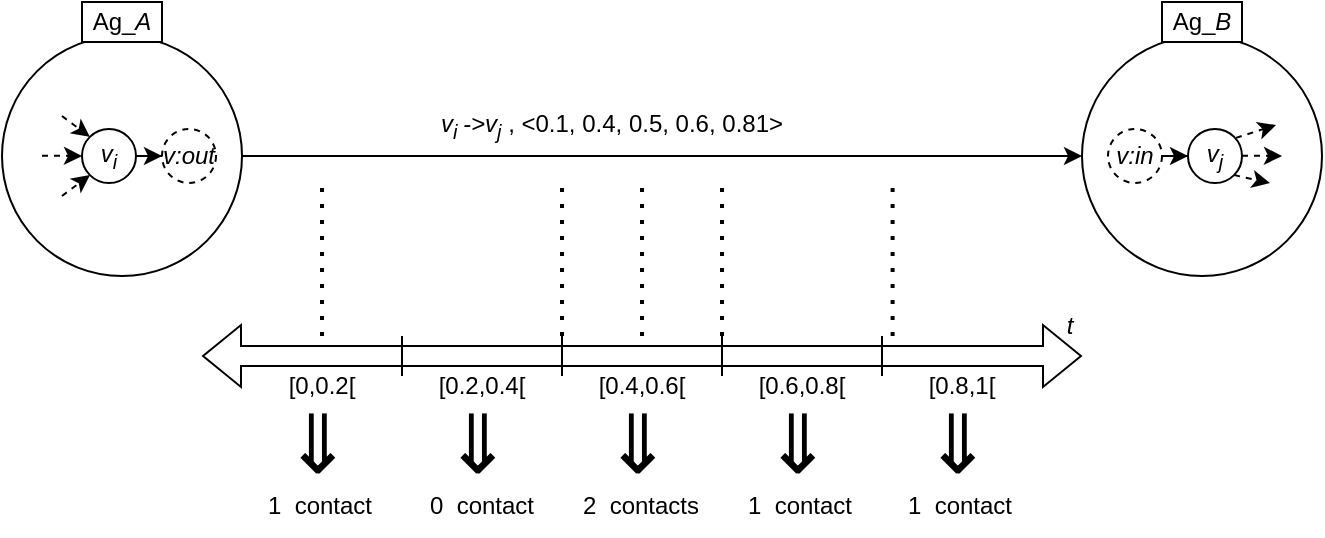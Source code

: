 <mxfile version="24.1.0" type="github">
  <diagram name="Page-1" id="LqIAJE4S_lniL55LiCI9">
    <mxGraphModel dx="845" dy="518" grid="1" gridSize="10" guides="1" tooltips="1" connect="1" arrows="1" fold="1" page="1" pageScale="1" pageWidth="827" pageHeight="1169" math="0" shadow="0">
      <root>
        <mxCell id="0" />
        <mxCell id="1" parent="0" />
        <mxCell id="yN322FvcS3JYn2dd1io0-1" value="" style="endArrow=classic;html=1;rounded=0;" edge="1" parent="1" source="yN322FvcS3JYn2dd1io0-4" target="yN322FvcS3JYn2dd1io0-5">
          <mxGeometry width="50" height="50" relative="1" as="geometry">
            <mxPoint x="200" y="500" as="sourcePoint" />
            <mxPoint x="640" y="500" as="targetPoint" />
          </mxGeometry>
        </mxCell>
        <mxCell id="yN322FvcS3JYn2dd1io0-3" value="&lt;i&gt;v&lt;sub&gt;i &lt;/sub&gt;-&amp;gt;v&lt;sub&gt;j&lt;/sub&gt;&lt;/i&gt; , &amp;lt;0.1, 0.4, 0.5, 0.6, 0.81&amp;gt;" style="text;html=1;align=center;verticalAlign=middle;whiteSpace=wrap;rounded=0;" vertex="1" parent="1">
          <mxGeometry x="270" y="470" width="230" height="30" as="geometry" />
        </mxCell>
        <mxCell id="yN322FvcS3JYn2dd1io0-4" value="" style="ellipse;whiteSpace=wrap;html=1;aspect=fixed;" vertex="1" parent="1">
          <mxGeometry x="80" y="440" width="120" height="120" as="geometry" />
        </mxCell>
        <mxCell id="yN322FvcS3JYn2dd1io0-5" value="" style="ellipse;whiteSpace=wrap;html=1;aspect=fixed;" vertex="1" parent="1">
          <mxGeometry x="620" y="440" width="120" height="120" as="geometry" />
        </mxCell>
        <mxCell id="yN322FvcS3JYn2dd1io0-6" value="Ag_&lt;i&gt;A&lt;/i&gt;" style="rounded=0;whiteSpace=wrap;html=1;" vertex="1" parent="1">
          <mxGeometry x="120" y="423" width="40" height="20" as="geometry" />
        </mxCell>
        <mxCell id="yN322FvcS3JYn2dd1io0-7" value="Ag_&lt;i&gt;B&lt;/i&gt;" style="rounded=0;whiteSpace=wrap;html=1;" vertex="1" parent="1">
          <mxGeometry x="660" y="423" width="40" height="20" as="geometry" />
        </mxCell>
        <mxCell id="yN322FvcS3JYn2dd1io0-8" value="" style="shape=flexArrow;endArrow=classic;startArrow=classic;html=1;rounded=0;" edge="1" parent="1">
          <mxGeometry width="100" height="100" relative="1" as="geometry">
            <mxPoint x="180" y="600" as="sourcePoint" />
            <mxPoint x="620" y="600" as="targetPoint" />
          </mxGeometry>
        </mxCell>
        <mxCell id="yN322FvcS3JYn2dd1io0-9" value="" style="endArrow=none;html=1;rounded=0;" edge="1" parent="1">
          <mxGeometry width="50" height="50" relative="1" as="geometry">
            <mxPoint x="280" y="610" as="sourcePoint" />
            <mxPoint x="280" y="590" as="targetPoint" />
          </mxGeometry>
        </mxCell>
        <mxCell id="yN322FvcS3JYn2dd1io0-10" value="" style="endArrow=none;html=1;rounded=0;" edge="1" parent="1">
          <mxGeometry width="50" height="50" relative="1" as="geometry">
            <mxPoint x="360" y="610" as="sourcePoint" />
            <mxPoint x="360" y="590" as="targetPoint" />
          </mxGeometry>
        </mxCell>
        <mxCell id="yN322FvcS3JYn2dd1io0-11" value="" style="endArrow=none;html=1;rounded=0;" edge="1" parent="1">
          <mxGeometry width="50" height="50" relative="1" as="geometry">
            <mxPoint x="440" y="610" as="sourcePoint" />
            <mxPoint x="440" y="590" as="targetPoint" />
          </mxGeometry>
        </mxCell>
        <mxCell id="yN322FvcS3JYn2dd1io0-12" value="" style="endArrow=none;html=1;rounded=0;" edge="1" parent="1">
          <mxGeometry width="50" height="50" relative="1" as="geometry">
            <mxPoint x="520" y="610" as="sourcePoint" />
            <mxPoint x="520" y="590" as="targetPoint" />
          </mxGeometry>
        </mxCell>
        <mxCell id="yN322FvcS3JYn2dd1io0-13" value="[0,0.2[" style="text;html=1;align=center;verticalAlign=middle;whiteSpace=wrap;rounded=0;" vertex="1" parent="1">
          <mxGeometry x="210" y="600" width="60" height="30" as="geometry" />
        </mxCell>
        <mxCell id="yN322FvcS3JYn2dd1io0-14" value="[0.2,0.4[" style="text;html=1;align=center;verticalAlign=middle;whiteSpace=wrap;rounded=0;" vertex="1" parent="1">
          <mxGeometry x="290" y="600" width="60" height="30" as="geometry" />
        </mxCell>
        <mxCell id="yN322FvcS3JYn2dd1io0-15" value="[0.4,0.6[" style="text;html=1;align=center;verticalAlign=middle;whiteSpace=wrap;rounded=0;" vertex="1" parent="1">
          <mxGeometry x="370" y="600" width="60" height="30" as="geometry" />
        </mxCell>
        <mxCell id="yN322FvcS3JYn2dd1io0-16" value="[0.6,0.8[" style="text;html=1;align=center;verticalAlign=middle;whiteSpace=wrap;rounded=0;" vertex="1" parent="1">
          <mxGeometry x="450" y="600" width="60" height="30" as="geometry" />
        </mxCell>
        <mxCell id="yN322FvcS3JYn2dd1io0-17" value="[0.8,1[" style="text;html=1;align=center;verticalAlign=middle;whiteSpace=wrap;rounded=0;" vertex="1" parent="1">
          <mxGeometry x="530" y="600" width="60" height="30" as="geometry" />
        </mxCell>
        <mxCell id="yN322FvcS3JYn2dd1io0-18" value="" style="endArrow=none;dashed=1;html=1;dashPattern=1 3;strokeWidth=2;rounded=0;" edge="1" parent="1">
          <mxGeometry width="50" height="50" relative="1" as="geometry">
            <mxPoint x="240" y="590" as="sourcePoint" />
            <mxPoint x="240" y="510" as="targetPoint" />
          </mxGeometry>
        </mxCell>
        <mxCell id="yN322FvcS3JYn2dd1io0-19" value="" style="endArrow=none;dashed=1;html=1;dashPattern=1 3;strokeWidth=2;rounded=0;" edge="1" parent="1">
          <mxGeometry width="50" height="50" relative="1" as="geometry">
            <mxPoint x="360" y="590" as="sourcePoint" />
            <mxPoint x="360" y="510" as="targetPoint" />
          </mxGeometry>
        </mxCell>
        <mxCell id="yN322FvcS3JYn2dd1io0-20" value="" style="endArrow=none;dashed=1;html=1;dashPattern=1 3;strokeWidth=2;rounded=0;" edge="1" parent="1">
          <mxGeometry width="50" height="50" relative="1" as="geometry">
            <mxPoint x="400" y="590" as="sourcePoint" />
            <mxPoint x="400" y="510" as="targetPoint" />
          </mxGeometry>
        </mxCell>
        <mxCell id="yN322FvcS3JYn2dd1io0-21" value="" style="endArrow=none;dashed=1;html=1;dashPattern=1 3;strokeWidth=2;rounded=0;" edge="1" parent="1">
          <mxGeometry width="50" height="50" relative="1" as="geometry">
            <mxPoint x="440" y="590" as="sourcePoint" />
            <mxPoint x="440" y="510" as="targetPoint" />
          </mxGeometry>
        </mxCell>
        <mxCell id="yN322FvcS3JYn2dd1io0-22" value="" style="endArrow=none;dashed=1;html=1;dashPattern=1 3;strokeWidth=2;rounded=0;" edge="1" parent="1">
          <mxGeometry width="50" height="50" relative="1" as="geometry">
            <mxPoint x="525.31" y="590" as="sourcePoint" />
            <mxPoint x="525.31" y="510" as="targetPoint" />
          </mxGeometry>
        </mxCell>
        <mxCell id="yN322FvcS3JYn2dd1io0-26" value="&lt;font style=&quot;font-size: 41px;&quot;&gt;⇒&lt;/font&gt;" style="text;html=1;align=center;verticalAlign=middle;resizable=0;points=[];autosize=1;strokeColor=none;fillColor=none;rotation=90;" vertex="1" parent="1">
          <mxGeometry x="214" y="613" width="50" height="60" as="geometry" />
        </mxCell>
        <mxCell id="yN322FvcS3JYn2dd1io0-27" value="&lt;font style=&quot;font-size: 41px;&quot;&gt;⇒&lt;/font&gt;" style="text;html=1;align=center;verticalAlign=middle;resizable=0;points=[];autosize=1;strokeColor=none;fillColor=none;rotation=90;" vertex="1" parent="1">
          <mxGeometry x="294" y="613" width="50" height="60" as="geometry" />
        </mxCell>
        <mxCell id="yN322FvcS3JYn2dd1io0-28" value="&lt;font style=&quot;font-size: 41px;&quot;&gt;⇒&lt;/font&gt;" style="text;html=1;align=center;verticalAlign=middle;resizable=0;points=[];autosize=1;strokeColor=none;fillColor=none;rotation=90;" vertex="1" parent="1">
          <mxGeometry x="374" y="613" width="50" height="60" as="geometry" />
        </mxCell>
        <mxCell id="yN322FvcS3JYn2dd1io0-29" value="&lt;font style=&quot;font-size: 41px;&quot;&gt;⇒&lt;/font&gt;" style="text;html=1;align=center;verticalAlign=middle;resizable=0;points=[];autosize=1;strokeColor=none;fillColor=none;rotation=90;" vertex="1" parent="1">
          <mxGeometry x="454" y="613" width="50" height="60" as="geometry" />
        </mxCell>
        <mxCell id="yN322FvcS3JYn2dd1io0-30" value="&lt;font style=&quot;font-size: 41px;&quot;&gt;⇒&lt;/font&gt;" style="text;html=1;align=center;verticalAlign=middle;resizable=0;points=[];autosize=1;strokeColor=none;fillColor=none;rotation=90;" vertex="1" parent="1">
          <mxGeometry x="534" y="613" width="50" height="60" as="geometry" />
        </mxCell>
        <mxCell id="yN322FvcS3JYn2dd1io0-31" value="1&amp;nbsp; contact" style="text;html=1;align=center;verticalAlign=middle;whiteSpace=wrap;rounded=0;" vertex="1" parent="1">
          <mxGeometry x="209" y="660" width="60" height="30" as="geometry" />
        </mxCell>
        <mxCell id="yN322FvcS3JYn2dd1io0-32" value="0&amp;nbsp; contact" style="text;html=1;align=center;verticalAlign=middle;whiteSpace=wrap;rounded=0;" vertex="1" parent="1">
          <mxGeometry x="290" y="660" width="60" height="30" as="geometry" />
        </mxCell>
        <mxCell id="yN322FvcS3JYn2dd1io0-33" value="2&amp;nbsp; contacts" style="text;html=1;align=center;verticalAlign=middle;whiteSpace=wrap;rounded=0;" vertex="1" parent="1">
          <mxGeometry x="364.5" y="660" width="69" height="30" as="geometry" />
        </mxCell>
        <mxCell id="yN322FvcS3JYn2dd1io0-34" value="1&amp;nbsp; contact" style="text;html=1;align=center;verticalAlign=middle;whiteSpace=wrap;rounded=0;" vertex="1" parent="1">
          <mxGeometry x="449" y="660" width="60" height="30" as="geometry" />
        </mxCell>
        <mxCell id="yN322FvcS3JYn2dd1io0-35" value="1&amp;nbsp; contact" style="text;html=1;align=center;verticalAlign=middle;whiteSpace=wrap;rounded=0;" vertex="1" parent="1">
          <mxGeometry x="529" y="660" width="60" height="30" as="geometry" />
        </mxCell>
        <mxCell id="yN322FvcS3JYn2dd1io0-38" value="" style="edgeStyle=orthogonalEdgeStyle;rounded=0;orthogonalLoop=1;jettySize=auto;html=1;" edge="1" parent="1" source="yN322FvcS3JYn2dd1io0-36" target="yN322FvcS3JYn2dd1io0-37">
          <mxGeometry relative="1" as="geometry" />
        </mxCell>
        <mxCell id="yN322FvcS3JYn2dd1io0-36" value="&lt;i&gt;v&lt;sub&gt;i&lt;/sub&gt;&lt;/i&gt;" style="ellipse;whiteSpace=wrap;html=1;aspect=fixed;" vertex="1" parent="1">
          <mxGeometry x="120" y="486.5" width="27" height="27" as="geometry" />
        </mxCell>
        <mxCell id="yN322FvcS3JYn2dd1io0-37" value="&lt;i&gt;v:out&lt;/i&gt;" style="ellipse;whiteSpace=wrap;html=1;aspect=fixed;dashed=1;" vertex="1" parent="1">
          <mxGeometry x="160" y="486.5" width="27" height="27" as="geometry" />
        </mxCell>
        <mxCell id="yN322FvcS3JYn2dd1io0-39" value="" style="edgeStyle=orthogonalEdgeStyle;rounded=0;orthogonalLoop=1;jettySize=auto;html=1;" edge="1" parent="1" source="yN322FvcS3JYn2dd1io0-40" target="yN322FvcS3JYn2dd1io0-41">
          <mxGeometry relative="1" as="geometry" />
        </mxCell>
        <mxCell id="yN322FvcS3JYn2dd1io0-40" value="&lt;i&gt;v:in&lt;/i&gt;" style="ellipse;whiteSpace=wrap;html=1;aspect=fixed;dashed=1;" vertex="1" parent="1">
          <mxGeometry x="633" y="486.5" width="27" height="27" as="geometry" />
        </mxCell>
        <mxCell id="yN322FvcS3JYn2dd1io0-41" value="&lt;i&gt;v&lt;sub&gt;j&lt;/sub&gt;&lt;/i&gt;" style="ellipse;whiteSpace=wrap;html=1;aspect=fixed;" vertex="1" parent="1">
          <mxGeometry x="673" y="486.5" width="27" height="27" as="geometry" />
        </mxCell>
        <mxCell id="yN322FvcS3JYn2dd1io0-42" value="" style="endArrow=classic;html=1;rounded=0;entryX=0;entryY=0.5;entryDx=0;entryDy=0;dashed=1;" edge="1" parent="1" target="yN322FvcS3JYn2dd1io0-36">
          <mxGeometry width="50" height="50" relative="1" as="geometry">
            <mxPoint x="100" y="499.83" as="sourcePoint" />
            <mxPoint x="120" y="500.17" as="targetPoint" />
          </mxGeometry>
        </mxCell>
        <mxCell id="yN322FvcS3JYn2dd1io0-43" value="" style="endArrow=classic;html=1;rounded=0;entryX=0;entryY=1;entryDx=0;entryDy=0;dashed=1;" edge="1" parent="1" target="yN322FvcS3JYn2dd1io0-36">
          <mxGeometry width="50" height="50" relative="1" as="geometry">
            <mxPoint x="110" y="520" as="sourcePoint" />
            <mxPoint x="130" y="520.17" as="targetPoint" />
          </mxGeometry>
        </mxCell>
        <mxCell id="yN322FvcS3JYn2dd1io0-44" value="" style="endArrow=classic;html=1;rounded=0;entryX=0;entryY=0;entryDx=0;entryDy=0;dashed=1;" edge="1" parent="1" target="yN322FvcS3JYn2dd1io0-36">
          <mxGeometry width="50" height="50" relative="1" as="geometry">
            <mxPoint x="110" y="480.0" as="sourcePoint" />
            <mxPoint x="130" y="480.17" as="targetPoint" />
          </mxGeometry>
        </mxCell>
        <mxCell id="yN322FvcS3JYn2dd1io0-45" value="" style="endArrow=classic;html=1;rounded=0;entryX=0;entryY=0.5;entryDx=0;entryDy=0;dashed=1;" edge="1" parent="1">
          <mxGeometry width="50" height="50" relative="1" as="geometry">
            <mxPoint x="700" y="499.83" as="sourcePoint" />
            <mxPoint x="720" y="500" as="targetPoint" />
          </mxGeometry>
        </mxCell>
        <mxCell id="yN322FvcS3JYn2dd1io0-46" value="" style="endArrow=classic;html=1;rounded=0;entryX=0;entryY=1;entryDx=0;entryDy=0;dashed=1;exitX=1;exitY=1;exitDx=0;exitDy=0;" edge="1" parent="1" source="yN322FvcS3JYn2dd1io0-41">
          <mxGeometry width="50" height="50" relative="1" as="geometry">
            <mxPoint x="700" y="523.5" as="sourcePoint" />
            <mxPoint x="714" y="513.5" as="targetPoint" />
          </mxGeometry>
        </mxCell>
        <mxCell id="yN322FvcS3JYn2dd1io0-47" value="" style="endArrow=classic;html=1;rounded=0;dashed=1;exitX=1;exitY=0;exitDx=0;exitDy=0;" edge="1" parent="1">
          <mxGeometry width="50" height="50" relative="1" as="geometry">
            <mxPoint x="696.996" y="490.954" as="sourcePoint" />
            <mxPoint x="717" y="484.5" as="targetPoint" />
          </mxGeometry>
        </mxCell>
        <mxCell id="yN322FvcS3JYn2dd1io0-48" value="&lt;i&gt;t&lt;/i&gt;" style="text;html=1;align=center;verticalAlign=middle;whiteSpace=wrap;rounded=0;" vertex="1" parent="1">
          <mxGeometry x="584" y="570" width="60" height="30" as="geometry" />
        </mxCell>
      </root>
    </mxGraphModel>
  </diagram>
</mxfile>
